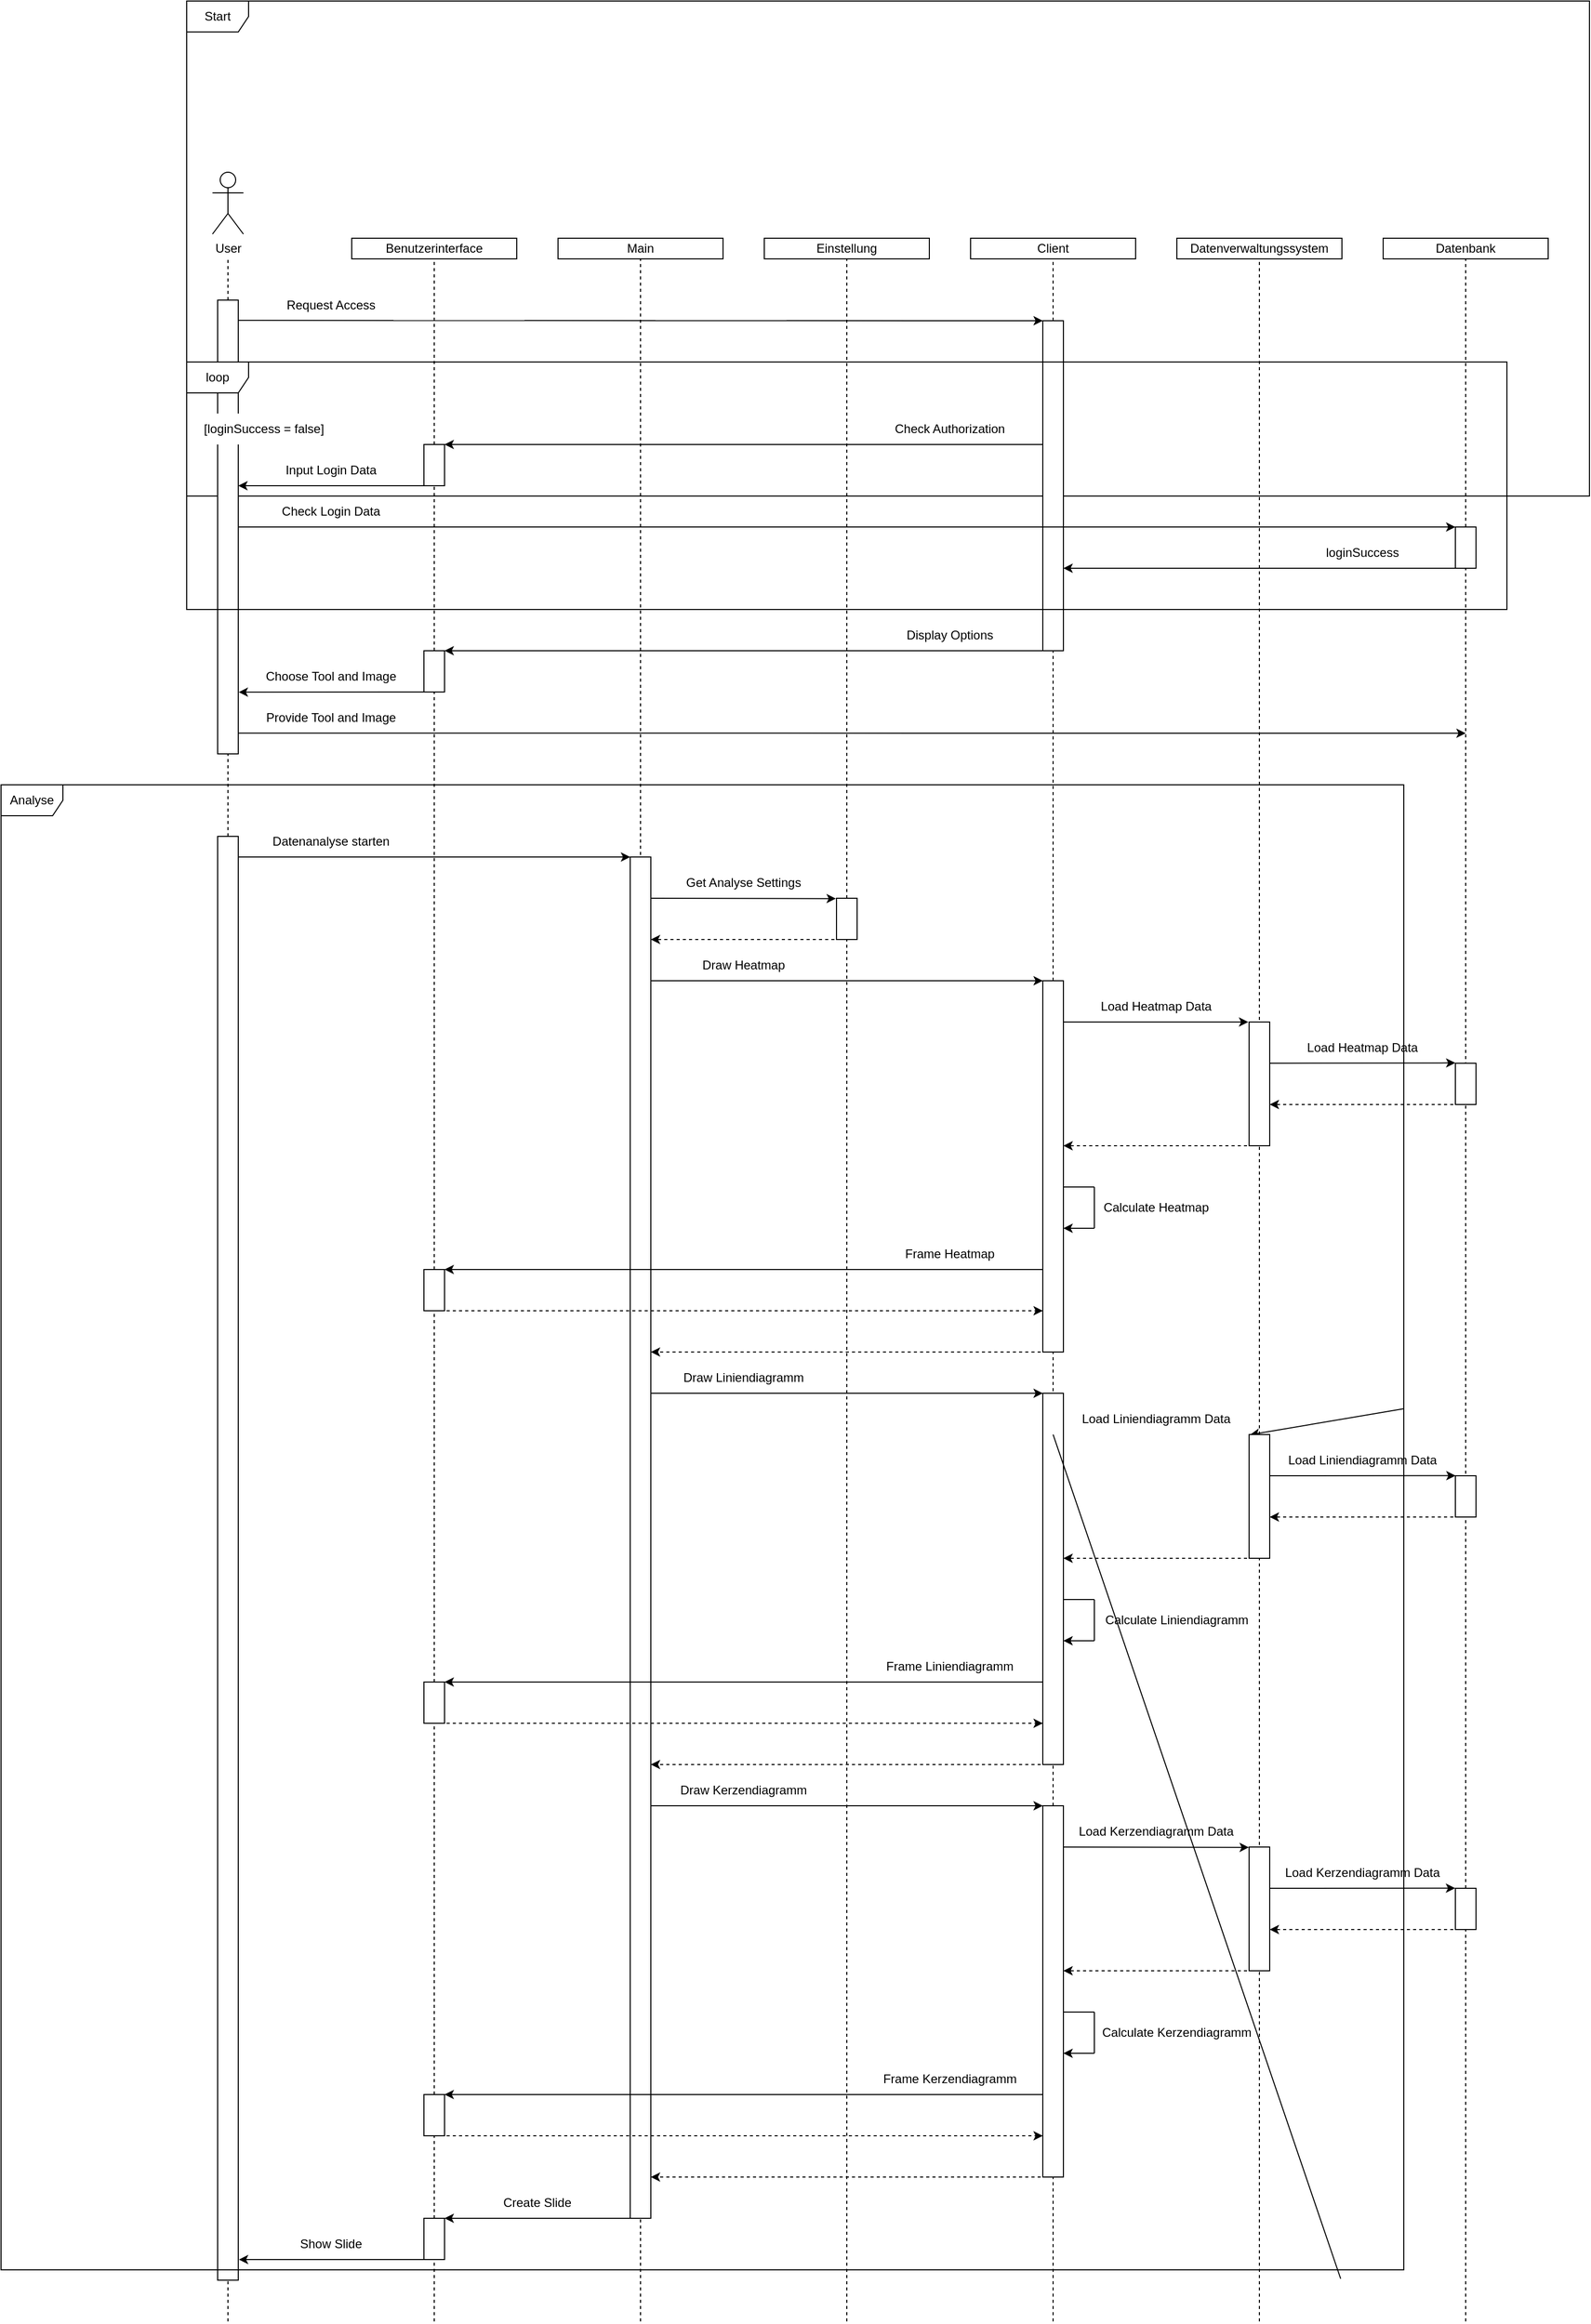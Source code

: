 <mxfile version="15.8.2" type="onedrive"><diagram id="AQcm1d4BGalUIsg-ri4z" name="Page-1"><mxGraphModel dx="2470" dy="4015" grid="1" gridSize="10" guides="1" tooltips="1" connect="1" arrows="1" fold="1" page="1" pageScale="1" pageWidth="750" pageHeight="710" math="0" shadow="0"><root><mxCell id="0"/><mxCell id="1" parent="0"/><mxCell id="iY0JNNB9DRHIKxbLUI5J-1" value="Main" style="rounded=0;whiteSpace=wrap;html=1;" parent="1" vertex="1"><mxGeometry x="440" y="80" width="160" height="20" as="geometry"/></mxCell><mxCell id="iY0JNNB9DRHIKxbLUI5J-9" value="" style="endArrow=none;dashed=1;html=1;rounded=0;entryX=0.5;entryY=1;entryDx=0;entryDy=0;" parent="1" target="iY0JNNB9DRHIKxbLUI5J-1" edge="1"><mxGeometry width="50" height="50" relative="1" as="geometry"><mxPoint x="520" y="2100" as="sourcePoint"/><mxPoint x="790" y="370" as="targetPoint"/></mxGeometry></mxCell><mxCell id="iY0JNNB9DRHIKxbLUI5J-13" value="User" style="shape=umlActor;verticalLabelPosition=bottom;verticalAlign=top;html=1;outlineConnect=0;" parent="1" vertex="1"><mxGeometry x="105" y="16" width="30" height="60" as="geometry"/></mxCell><mxCell id="iY0JNNB9DRHIKxbLUI5J-14" value="" style="endArrow=none;dashed=1;html=1;rounded=0;entryX=0.5;entryY=1;entryDx=0;entryDy=0;startArrow=none;" parent="1" source="Gk0QE2CjzZnU0YRzmmaM-35" edge="1"><mxGeometry width="50" height="50" relative="1" as="geometry"><mxPoint x="120" y="2640" as="sourcePoint"/><mxPoint x="120" y="100" as="targetPoint"/></mxGeometry></mxCell><mxCell id="iY0JNNB9DRHIKxbLUI5J-31" value="" style="endArrow=classic;html=1;rounded=0;exitX=0.049;exitY=0.996;exitDx=0;exitDy=0;exitPerimeter=0;" parent="1" source="iY0JNNB9DRHIKxbLUI5J-44" edge="1"><mxGeometry width="50" height="50" relative="1" as="geometry"><mxPoint x="120" y="560" as="sourcePoint"/><mxPoint x="1320" y="560" as="targetPoint"/></mxGeometry></mxCell><mxCell id="iY0JNNB9DRHIKxbLUI5J-44" value="Provide Tool and Image" style="text;html=1;strokeColor=none;fillColor=none;align=center;verticalAlign=middle;whiteSpace=wrap;rounded=0;" parent="1" vertex="1"><mxGeometry x="120" y="530" width="200" height="30" as="geometry"/></mxCell><mxCell id="AXkulFcFJtv-sQseGzzc-9" value="" style="endArrow=classic;html=1;rounded=0;startArrow=none;" parent="1" edge="1"><mxGeometry width="50" height="50" relative="1" as="geometry"><mxPoint x="750" y="830" as="sourcePoint"/><mxPoint x="750" y="830" as="targetPoint"/></mxGeometry></mxCell><mxCell id="AXkulFcFJtv-sQseGzzc-13" value="Display Options" style="text;html=1;strokeColor=none;fillColor=none;align=center;verticalAlign=middle;whiteSpace=wrap;rounded=0;" parent="1" vertex="1"><mxGeometry x="720" y="450" width="200" height="30" as="geometry"/></mxCell><mxCell id="AXkulFcFJtv-sQseGzzc-14" value="" style="endArrow=classic;html=1;rounded=0;exitX=1;exitY=1;exitDx=0;exitDy=0;entryX=1;entryY=0;entryDx=0;entryDy=0;" parent="1" source="AXkulFcFJtv-sQseGzzc-13" target="Gk0QE2CjzZnU0YRzmmaM-47" edge="1"><mxGeometry width="50" height="50" relative="1" as="geometry"><mxPoint x="900" y="510" as="sourcePoint"/><mxPoint x="320" y="480" as="targetPoint"/></mxGeometry></mxCell><mxCell id="AXkulFcFJtv-sQseGzzc-15" value="Einstellung" style="rounded=0;whiteSpace=wrap;html=1;" parent="1" vertex="1"><mxGeometry x="640" y="80" width="160" height="20" as="geometry"/></mxCell><mxCell id="AXkulFcFJtv-sQseGzzc-16" value="" style="endArrow=none;dashed=1;html=1;rounded=0;entryX=0.5;entryY=1;entryDx=0;entryDy=0;" parent="1" target="AXkulFcFJtv-sQseGzzc-15" edge="1"><mxGeometry width="50" height="50" relative="1" as="geometry"><mxPoint x="720" y="2100" as="sourcePoint"/><mxPoint x="1000" y="380" as="targetPoint"/></mxGeometry></mxCell><mxCell id="AXkulFcFJtv-sQseGzzc-18" value="" style="endArrow=classic;html=1;rounded=0;" parent="1" edge="1"><mxGeometry width="50" height="50" relative="1" as="geometry"><mxPoint x="520" y="800" as="sourcePoint"/><mxPoint x="910" y="800" as="targetPoint"/></mxGeometry></mxCell><mxCell id="AXkulFcFJtv-sQseGzzc-19" value="Draw Heatmap" style="text;html=1;strokeColor=none;fillColor=none;align=center;verticalAlign=middle;whiteSpace=wrap;rounded=0;" parent="1" vertex="1"><mxGeometry x="520" y="770" width="200" height="30" as="geometry"/></mxCell><mxCell id="AXkulFcFJtv-sQseGzzc-20" value="Client" style="rounded=0;whiteSpace=wrap;html=1;" parent="1" vertex="1"><mxGeometry x="840" y="80" width="160" height="20" as="geometry"/></mxCell><mxCell id="AXkulFcFJtv-sQseGzzc-21" value="" style="endArrow=none;dashed=1;html=1;rounded=0;entryX=0.5;entryY=1;entryDx=0;entryDy=0;startArrow=none;" parent="1" target="AXkulFcFJtv-sQseGzzc-20" edge="1"><mxGeometry width="50" height="50" relative="1" as="geometry"><mxPoint x="920" y="400" as="sourcePoint"/><mxPoint x="990" y="370" as="targetPoint"/></mxGeometry></mxCell><mxCell id="AXkulFcFJtv-sQseGzzc-22" value="Datenverwaltungssystem" style="rounded=0;whiteSpace=wrap;html=1;" parent="1" vertex="1"><mxGeometry x="1040" y="80" width="160" height="20" as="geometry"/></mxCell><mxCell id="AXkulFcFJtv-sQseGzzc-23" value="" style="endArrow=none;dashed=1;html=1;rounded=0;entryX=0.5;entryY=1;entryDx=0;entryDy=0;startArrow=none;" parent="1" source="Gk0QE2CjzZnU0YRzmmaM-65" target="AXkulFcFJtv-sQseGzzc-22" edge="1"><mxGeometry width="50" height="50" relative="1" as="geometry"><mxPoint x="1120" y="2640" as="sourcePoint"/><mxPoint x="1190" y="370" as="targetPoint"/></mxGeometry></mxCell><mxCell id="AXkulFcFJtv-sQseGzzc-24" value="" style="endArrow=classic;html=1;rounded=0;entryX=0.946;entryY=1.001;entryDx=0;entryDy=0;entryPerimeter=0;" parent="1" target="AXkulFcFJtv-sQseGzzc-25" edge="1"><mxGeometry width="50" height="50" relative="1" as="geometry"><mxPoint x="920" y="840" as="sourcePoint"/><mxPoint x="1120" y="840" as="targetPoint"/></mxGeometry></mxCell><mxCell id="AXkulFcFJtv-sQseGzzc-25" value="Load Heatmap Data" style="text;html=1;strokeColor=none;fillColor=none;align=center;verticalAlign=middle;whiteSpace=wrap;rounded=0;" parent="1" vertex="1"><mxGeometry x="920" y="810" width="200" height="30" as="geometry"/></mxCell><mxCell id="AXkulFcFJtv-sQseGzzc-26" value="" style="endArrow=none;html=1;rounded=0;" parent="1" edge="1"><mxGeometry width="50" height="50" relative="1" as="geometry"><mxPoint x="950" y="830" as="sourcePoint"/><mxPoint x="950" y="830" as="targetPoint"/></mxGeometry></mxCell><mxCell id="AXkulFcFJtv-sQseGzzc-27" value="Datenbank" style="rounded=0;whiteSpace=wrap;html=1;" parent="1" vertex="1"><mxGeometry x="1240" y="80" width="160" height="20" as="geometry"/></mxCell><mxCell id="AXkulFcFJtv-sQseGzzc-28" value="" style="endArrow=none;dashed=1;html=1;rounded=0;entryX=0.5;entryY=1;entryDx=0;entryDy=0;" parent="1" target="AXkulFcFJtv-sQseGzzc-27" edge="1"><mxGeometry width="50" height="50" relative="1" as="geometry"><mxPoint x="1320" y="2100" as="sourcePoint"/><mxPoint x="1390" y="370" as="targetPoint"/></mxGeometry></mxCell><mxCell id="AXkulFcFJtv-sQseGzzc-29" value="" style="endArrow=classic;html=1;rounded=0;entryX=0.95;entryY=0.989;entryDx=0;entryDy=0;entryPerimeter=0;" parent="1" target="AXkulFcFJtv-sQseGzzc-30" edge="1"><mxGeometry width="50" height="50" relative="1" as="geometry"><mxPoint x="1120" y="880" as="sourcePoint"/><mxPoint x="1320" y="880" as="targetPoint"/></mxGeometry></mxCell><mxCell id="AXkulFcFJtv-sQseGzzc-30" value="Load Heatmap Data" style="text;html=1;strokeColor=none;fillColor=none;align=center;verticalAlign=middle;whiteSpace=wrap;rounded=0;" parent="1" vertex="1"><mxGeometry x="1120" y="850" width="200" height="30" as="geometry"/></mxCell><mxCell id="AXkulFcFJtv-sQseGzzc-31" value="" style="endArrow=none;html=1;rounded=0;" parent="1" edge="1"><mxGeometry width="50" height="50" relative="1" as="geometry"><mxPoint x="1150" y="870" as="sourcePoint"/><mxPoint x="1150" y="870" as="targetPoint"/></mxGeometry></mxCell><mxCell id="AXkulFcFJtv-sQseGzzc-33" value="" style="endArrow=classic;html=1;rounded=0;exitX=1;exitY=1;exitDx=0;exitDy=0;dashed=1;" parent="1" edge="1"><mxGeometry width="50" height="50" relative="1" as="geometry"><mxPoint x="1320" y="920" as="sourcePoint"/><mxPoint x="1130" y="920" as="targetPoint"/></mxGeometry></mxCell><mxCell id="AXkulFcFJtv-sQseGzzc-35" value="" style="endArrow=classic;html=1;rounded=0;exitX=1;exitY=1;exitDx=0;exitDy=0;dashed=1;" parent="1" edge="1"><mxGeometry width="50" height="50" relative="1" as="geometry"><mxPoint x="1120" y="960" as="sourcePoint"/><mxPoint x="930" y="960" as="targetPoint"/></mxGeometry></mxCell><mxCell id="AXkulFcFJtv-sQseGzzc-36" value="" style="endArrow=classic;html=1;rounded=0;entryX=0.947;entryY=1.011;entryDx=0;entryDy=0;entryPerimeter=0;" parent="1" target="AXkulFcFJtv-sQseGzzc-37" edge="1"><mxGeometry width="50" height="50" relative="1" as="geometry"><mxPoint x="520" y="720" as="sourcePoint"/><mxPoint x="720" y="720" as="targetPoint"/></mxGeometry></mxCell><mxCell id="AXkulFcFJtv-sQseGzzc-37" value="Get Analyse Settings" style="text;html=1;strokeColor=none;fillColor=none;align=center;verticalAlign=middle;whiteSpace=wrap;rounded=0;" parent="1" vertex="1"><mxGeometry x="520" y="690" width="200" height="30" as="geometry"/></mxCell><mxCell id="AXkulFcFJtv-sQseGzzc-38" value="" style="endArrow=none;html=1;rounded=0;" parent="1" edge="1"><mxGeometry width="50" height="50" relative="1" as="geometry"><mxPoint x="550" y="710" as="sourcePoint"/><mxPoint x="550" y="710" as="targetPoint"/></mxGeometry></mxCell><mxCell id="AXkulFcFJtv-sQseGzzc-41" value="" style="endArrow=none;html=1;rounded=0;" parent="1" edge="1"><mxGeometry width="50" height="50" relative="1" as="geometry"><mxPoint x="930" y="1000" as="sourcePoint"/><mxPoint x="960" y="1000" as="targetPoint"/></mxGeometry></mxCell><mxCell id="AXkulFcFJtv-sQseGzzc-42" value="" style="endArrow=none;html=1;rounded=0;" parent="1" edge="1"><mxGeometry width="50" height="50" relative="1" as="geometry"><mxPoint x="960" y="1040" as="sourcePoint"/><mxPoint x="960" y="1000" as="targetPoint"/></mxGeometry></mxCell><mxCell id="AXkulFcFJtv-sQseGzzc-43" value="" style="endArrow=classic;html=1;rounded=0;" parent="1" edge="1"><mxGeometry width="50" height="50" relative="1" as="geometry"><mxPoint x="960" y="1040" as="sourcePoint"/><mxPoint x="930" y="1040" as="targetPoint"/></mxGeometry></mxCell><mxCell id="AXkulFcFJtv-sQseGzzc-44" value="Calculate Heatmap" style="text;html=1;strokeColor=none;fillColor=none;align=center;verticalAlign=middle;whiteSpace=wrap;rounded=0;" parent="1" vertex="1"><mxGeometry x="960" y="1005" width="120" height="30" as="geometry"/></mxCell><mxCell id="AXkulFcFJtv-sQseGzzc-45" value="Frame Heatmap" style="text;html=1;strokeColor=none;fillColor=none;align=center;verticalAlign=middle;whiteSpace=wrap;rounded=0;" parent="1" vertex="1"><mxGeometry x="720" y="1050" width="200" height="30" as="geometry"/></mxCell><mxCell id="AXkulFcFJtv-sQseGzzc-49" value="" style="endArrow=classic;html=1;rounded=0;startArrow=none;" parent="1" edge="1"><mxGeometry width="50" height="50" relative="1" as="geometry"><mxPoint x="750" y="1230" as="sourcePoint"/><mxPoint x="750" y="1230" as="targetPoint"/></mxGeometry></mxCell><mxCell id="AXkulFcFJtv-sQseGzzc-50" value="" style="endArrow=none;html=1;rounded=0;" parent="1" edge="1"><mxGeometry width="50" height="50" relative="1" as="geometry"><mxPoint x="950" y="1190" as="sourcePoint"/><mxPoint x="950" y="1190" as="targetPoint"/></mxGeometry></mxCell><mxCell id="AXkulFcFJtv-sQseGzzc-51" value="" style="endArrow=classic;html=1;rounded=0;" parent="1" edge="1"><mxGeometry width="50" height="50" relative="1" as="geometry"><mxPoint x="520" y="1200" as="sourcePoint"/><mxPoint x="910" y="1200" as="targetPoint"/></mxGeometry></mxCell><mxCell id="AXkulFcFJtv-sQseGzzc-52" value="Draw Liniendiagramm" style="text;html=1;strokeColor=none;fillColor=none;align=center;verticalAlign=middle;whiteSpace=wrap;rounded=0;" parent="1" vertex="1"><mxGeometry x="520" y="1170" width="200" height="30" as="geometry"/></mxCell><mxCell id="AXkulFcFJtv-sQseGzzc-53" value="" style="endArrow=classic;html=1;rounded=0;entryX=0.955;entryY=1.006;entryDx=0;entryDy=0;entryPerimeter=0;startArrow=none;" parent="1" target="AXkulFcFJtv-sQseGzzc-54" edge="1" source="Gk0QE2CjzZnU0YRzmmaM-77"><mxGeometry width="50" height="50" relative="1" as="geometry"><mxPoint x="920" y="1240" as="sourcePoint"/><mxPoint x="1120" y="1240" as="targetPoint"/></mxGeometry></mxCell><mxCell id="AXkulFcFJtv-sQseGzzc-54" value="Load Liniendiagramm Data" style="text;html=1;strokeColor=none;fillColor=none;align=center;verticalAlign=middle;whiteSpace=wrap;rounded=0;" parent="1" vertex="1"><mxGeometry x="920" y="1210" width="200" height="30" as="geometry"/></mxCell><mxCell id="AXkulFcFJtv-sQseGzzc-55" value="" style="endArrow=none;html=1;rounded=0;" parent="1" edge="1"><mxGeometry width="50" height="50" relative="1" as="geometry"><mxPoint x="950" y="1230" as="sourcePoint"/><mxPoint x="950" y="1230" as="targetPoint"/></mxGeometry></mxCell><mxCell id="AXkulFcFJtv-sQseGzzc-56" value="" style="endArrow=classic;html=1;rounded=0;entryX=0.951;entryY=0.996;entryDx=0;entryDy=0;entryPerimeter=0;" parent="1" target="AXkulFcFJtv-sQseGzzc-57" edge="1"><mxGeometry width="50" height="50" relative="1" as="geometry"><mxPoint x="1120" y="1280" as="sourcePoint"/><mxPoint x="1320" y="1280" as="targetPoint"/></mxGeometry></mxCell><mxCell id="AXkulFcFJtv-sQseGzzc-57" value="Load Liniendiagramm Data" style="text;html=1;strokeColor=none;fillColor=none;align=center;verticalAlign=middle;whiteSpace=wrap;rounded=0;" parent="1" vertex="1"><mxGeometry x="1120" y="1250" width="200" height="30" as="geometry"/></mxCell><mxCell id="AXkulFcFJtv-sQseGzzc-58" value="" style="endArrow=none;html=1;rounded=0;" parent="1" edge="1"><mxGeometry width="50" height="50" relative="1" as="geometry"><mxPoint x="1150" y="1270" as="sourcePoint"/><mxPoint x="1150" y="1270" as="targetPoint"/></mxGeometry></mxCell><mxCell id="AXkulFcFJtv-sQseGzzc-60" value="" style="endArrow=classic;html=1;rounded=0;exitX=1;exitY=1;exitDx=0;exitDy=0;dashed=1;" parent="1" edge="1"><mxGeometry width="50" height="50" relative="1" as="geometry"><mxPoint x="1320" y="1320" as="sourcePoint"/><mxPoint x="1130" y="1320" as="targetPoint"/></mxGeometry></mxCell><mxCell id="AXkulFcFJtv-sQseGzzc-62" value="" style="endArrow=classic;html=1;rounded=0;exitX=1;exitY=1;exitDx=0;exitDy=0;dashed=1;" parent="1" edge="1"><mxGeometry width="50" height="50" relative="1" as="geometry"><mxPoint x="1120" y="1360" as="sourcePoint"/><mxPoint x="930" y="1360" as="targetPoint"/></mxGeometry></mxCell><mxCell id="AXkulFcFJtv-sQseGzzc-65" value="" style="endArrow=none;html=1;rounded=0;" parent="1" edge="1"><mxGeometry width="50" height="50" relative="1" as="geometry"><mxPoint x="920" y="1400" as="sourcePoint"/><mxPoint x="960" y="1400" as="targetPoint"/></mxGeometry></mxCell><mxCell id="AXkulFcFJtv-sQseGzzc-66" value="" style="endArrow=none;html=1;rounded=0;" parent="1" edge="1"><mxGeometry width="50" height="50" relative="1" as="geometry"><mxPoint x="960" y="1440" as="sourcePoint"/><mxPoint x="960" y="1400" as="targetPoint"/></mxGeometry></mxCell><mxCell id="AXkulFcFJtv-sQseGzzc-67" value="" style="endArrow=classic;html=1;rounded=0;" parent="1" edge="1"><mxGeometry width="50" height="50" relative="1" as="geometry"><mxPoint x="960" y="1440" as="sourcePoint"/><mxPoint x="930" y="1440" as="targetPoint"/></mxGeometry></mxCell><mxCell id="AXkulFcFJtv-sQseGzzc-68" value="Calculate Liniendiagramm" style="text;html=1;strokeColor=none;fillColor=none;align=center;verticalAlign=middle;whiteSpace=wrap;rounded=0;" parent="1" vertex="1"><mxGeometry x="960" y="1405" width="160" height="30" as="geometry"/></mxCell><mxCell id="AXkulFcFJtv-sQseGzzc-69" value="Frame Liniendiagramm" style="text;html=1;strokeColor=none;fillColor=none;align=center;verticalAlign=middle;whiteSpace=wrap;rounded=0;" parent="1" vertex="1"><mxGeometry x="720" y="1450" width="200" height="30" as="geometry"/></mxCell><mxCell id="AXkulFcFJtv-sQseGzzc-73" value="" style="endArrow=classic;html=1;rounded=0;startArrow=none;" parent="1" edge="1"><mxGeometry width="50" height="50" relative="1" as="geometry"><mxPoint x="750" y="1630" as="sourcePoint"/><mxPoint x="750" y="1630" as="targetPoint"/></mxGeometry></mxCell><mxCell id="AXkulFcFJtv-sQseGzzc-74" value="" style="endArrow=none;html=1;rounded=0;" parent="1" edge="1"><mxGeometry width="50" height="50" relative="1" as="geometry"><mxPoint x="950" y="1590" as="sourcePoint"/><mxPoint x="950" y="1590" as="targetPoint"/></mxGeometry></mxCell><mxCell id="AXkulFcFJtv-sQseGzzc-75" value="" style="endArrow=classic;html=1;rounded=0;" parent="1" edge="1"><mxGeometry width="50" height="50" relative="1" as="geometry"><mxPoint x="520" y="1600" as="sourcePoint"/><mxPoint x="910" y="1600" as="targetPoint"/></mxGeometry></mxCell><mxCell id="AXkulFcFJtv-sQseGzzc-76" value="Draw Kerzendiagramm" style="text;html=1;strokeColor=none;fillColor=none;align=center;verticalAlign=middle;whiteSpace=wrap;rounded=0;" parent="1" vertex="1"><mxGeometry x="520" y="1570" width="200" height="30" as="geometry"/></mxCell><mxCell id="AXkulFcFJtv-sQseGzzc-77" value="" style="endArrow=classic;html=1;rounded=0;entryX=0.949;entryY=1.012;entryDx=0;entryDy=0;entryPerimeter=0;" parent="1" target="AXkulFcFJtv-sQseGzzc-78" edge="1"><mxGeometry width="50" height="50" relative="1" as="geometry"><mxPoint x="920" y="1640" as="sourcePoint"/><mxPoint x="1120" y="1640" as="targetPoint"/></mxGeometry></mxCell><mxCell id="AXkulFcFJtv-sQseGzzc-78" value="Load Kerzendiagramm Data" style="text;html=1;strokeColor=none;fillColor=none;align=center;verticalAlign=middle;whiteSpace=wrap;rounded=0;" parent="1" vertex="1"><mxGeometry x="920" y="1610" width="200" height="30" as="geometry"/></mxCell><mxCell id="AXkulFcFJtv-sQseGzzc-79" value="" style="endArrow=none;html=1;rounded=0;" parent="1" edge="1"><mxGeometry width="50" height="50" relative="1" as="geometry"><mxPoint x="950" y="1630" as="sourcePoint"/><mxPoint x="950" y="1630" as="targetPoint"/></mxGeometry></mxCell><mxCell id="AXkulFcFJtv-sQseGzzc-80" value="" style="endArrow=classic;html=1;rounded=0;entryX=0.949;entryY=0.997;entryDx=0;entryDy=0;entryPerimeter=0;" parent="1" target="AXkulFcFJtv-sQseGzzc-81" edge="1"><mxGeometry width="50" height="50" relative="1" as="geometry"><mxPoint x="1120" y="1680" as="sourcePoint"/><mxPoint x="1320" y="1680" as="targetPoint"/></mxGeometry></mxCell><mxCell id="AXkulFcFJtv-sQseGzzc-81" value="Load Kerzendiagramm Data" style="text;html=1;strokeColor=none;fillColor=none;align=center;verticalAlign=middle;whiteSpace=wrap;rounded=0;" parent="1" vertex="1"><mxGeometry x="1120" y="1650" width="200" height="30" as="geometry"/></mxCell><mxCell id="AXkulFcFJtv-sQseGzzc-82" value="" style="endArrow=none;html=1;rounded=0;" parent="1" edge="1"><mxGeometry width="50" height="50" relative="1" as="geometry"><mxPoint x="1150" y="1670" as="sourcePoint"/><mxPoint x="1150" y="1670" as="targetPoint"/></mxGeometry></mxCell><mxCell id="AXkulFcFJtv-sQseGzzc-84" value="" style="endArrow=classic;html=1;rounded=0;exitX=1;exitY=1;exitDx=0;exitDy=0;dashed=1;" parent="1" edge="1"><mxGeometry width="50" height="50" relative="1" as="geometry"><mxPoint x="1320" y="1720" as="sourcePoint"/><mxPoint x="1130" y="1720" as="targetPoint"/></mxGeometry></mxCell><mxCell id="AXkulFcFJtv-sQseGzzc-86" value="" style="endArrow=classic;html=1;rounded=0;exitX=1;exitY=1;exitDx=0;exitDy=0;dashed=1;" parent="1" edge="1"><mxGeometry width="50" height="50" relative="1" as="geometry"><mxPoint x="1120" y="1760" as="sourcePoint"/><mxPoint x="930" y="1760" as="targetPoint"/></mxGeometry></mxCell><mxCell id="AXkulFcFJtv-sQseGzzc-89" value="" style="endArrow=none;html=1;rounded=0;" parent="1" edge="1"><mxGeometry width="50" height="50" relative="1" as="geometry"><mxPoint x="920" y="1800" as="sourcePoint"/><mxPoint x="960" y="1800" as="targetPoint"/></mxGeometry></mxCell><mxCell id="AXkulFcFJtv-sQseGzzc-90" value="" style="endArrow=none;html=1;rounded=0;" parent="1" edge="1"><mxGeometry width="50" height="50" relative="1" as="geometry"><mxPoint x="960" y="1840" as="sourcePoint"/><mxPoint x="960" y="1800" as="targetPoint"/></mxGeometry></mxCell><mxCell id="AXkulFcFJtv-sQseGzzc-91" value="" style="endArrow=classic;html=1;rounded=0;" parent="1" edge="1"><mxGeometry width="50" height="50" relative="1" as="geometry"><mxPoint x="960" y="1840" as="sourcePoint"/><mxPoint x="930" y="1840" as="targetPoint"/></mxGeometry></mxCell><mxCell id="AXkulFcFJtv-sQseGzzc-92" value="Calculate Kerzendiagramm" style="text;html=1;strokeColor=none;fillColor=none;align=center;verticalAlign=middle;whiteSpace=wrap;rounded=0;" parent="1" vertex="1"><mxGeometry x="960" y="1805" width="160" height="30" as="geometry"/></mxCell><mxCell id="AXkulFcFJtv-sQseGzzc-93" value="Frame Kerzendiagramm" style="text;html=1;strokeColor=none;fillColor=none;align=center;verticalAlign=middle;whiteSpace=wrap;rounded=0;" parent="1" vertex="1"><mxGeometry x="720" y="1850" width="200" height="30" as="geometry"/></mxCell><mxCell id="XfEwYipolPHULHQIYL9C-1" value="Benutzerinterface" style="rounded=0;whiteSpace=wrap;html=1;" parent="1" vertex="1"><mxGeometry x="240" y="80" width="160" height="20" as="geometry"/></mxCell><mxCell id="XfEwYipolPHULHQIYL9C-2" value="" style="endArrow=none;dashed=1;html=1;rounded=0;entryX=0.5;entryY=1;entryDx=0;entryDy=0;startArrow=none;" parent="1" source="Gk0QE2CjzZnU0YRzmmaM-40" target="XfEwYipolPHULHQIYL9C-1" edge="1"><mxGeometry width="50" height="50" relative="1" as="geometry"><mxPoint x="320" y="2640" as="sourcePoint"/><mxPoint x="590" y="370" as="targetPoint"/></mxGeometry></mxCell><mxCell id="XfEwYipolPHULHQIYL9C-5" value="" style="endArrow=none;html=1;rounded=0;" parent="1" edge="1"><mxGeometry width="50" height="50" relative="1" as="geometry"><mxPoint x="350" y="1110" as="sourcePoint"/><mxPoint x="350" y="1110" as="targetPoint"/></mxGeometry></mxCell><mxCell id="XfEwYipolPHULHQIYL9C-8" value="" style="endArrow=none;html=1;rounded=0;" parent="1" edge="1"><mxGeometry width="50" height="50" relative="1" as="geometry"><mxPoint x="350" y="1510" as="sourcePoint"/><mxPoint x="350" y="1510" as="targetPoint"/></mxGeometry></mxCell><mxCell id="XfEwYipolPHULHQIYL9C-11" value="" style="endArrow=none;html=1;rounded=0;" parent="1" edge="1"><mxGeometry width="50" height="50" relative="1" as="geometry"><mxPoint x="350" y="1910" as="sourcePoint"/><mxPoint x="350" y="1910" as="targetPoint"/></mxGeometry></mxCell><mxCell id="XfEwYipolPHULHQIYL9C-15" value="Create Slide" style="text;html=1;strokeColor=none;fillColor=none;align=center;verticalAlign=middle;whiteSpace=wrap;rounded=0;" parent="1" vertex="1"><mxGeometry x="320" y="1970" width="200" height="30" as="geometry"/></mxCell><mxCell id="XfEwYipolPHULHQIYL9C-16" value="" style="endArrow=classic;html=1;rounded=0;exitX=1;exitY=1;exitDx=0;exitDy=0;" parent="1" source="XfEwYipolPHULHQIYL9C-15" edge="1"><mxGeometry width="50" height="50" relative="1" as="geometry"><mxPoint x="500" y="2030" as="sourcePoint"/><mxPoint x="330" y="2000" as="targetPoint"/></mxGeometry></mxCell><mxCell id="XfEwYipolPHULHQIYL9C-17" value="Show Slide" style="text;html=1;strokeColor=none;fillColor=none;align=center;verticalAlign=middle;whiteSpace=wrap;rounded=0;" parent="1" vertex="1"><mxGeometry x="120" y="2010" width="200" height="30" as="geometry"/></mxCell><mxCell id="XfEwYipolPHULHQIYL9C-18" value="" style="endArrow=classic;html=1;rounded=0;exitX=1;exitY=1;exitDx=0;exitDy=0;entryX=0.053;entryY=1.002;entryDx=0;entryDy=0;entryPerimeter=0;" parent="1" source="XfEwYipolPHULHQIYL9C-17" target="XfEwYipolPHULHQIYL9C-17" edge="1"><mxGeometry width="50" height="50" relative="1" as="geometry"><mxPoint x="300" y="2070" as="sourcePoint"/><mxPoint x="150" y="2050" as="targetPoint"/></mxGeometry></mxCell><mxCell id="Gk0QE2CjzZnU0YRzmmaM-1" value="" style="endArrow=classic;html=1;rounded=0;exitX=0.048;exitY=0.989;exitDx=0;exitDy=0;exitPerimeter=0;" parent="1" source="Gk0QE2CjzZnU0YRzmmaM-2" edge="1"><mxGeometry width="50" height="50" relative="1" as="geometry"><mxPoint x="140" y="180" as="sourcePoint"/><mxPoint x="910" y="160" as="targetPoint"/></mxGeometry></mxCell><mxCell id="Gk0QE2CjzZnU0YRzmmaM-2" value="Request Access" style="text;html=1;strokeColor=none;fillColor=none;align=center;verticalAlign=middle;whiteSpace=wrap;rounded=0;" parent="1" vertex="1"><mxGeometry x="120" y="130" width="200" height="30" as="geometry"/></mxCell><mxCell id="Gk0QE2CjzZnU0YRzmmaM-3" value="" style="endArrow=none;html=1;rounded=0;" parent="1" edge="1"><mxGeometry width="50" height="50" relative="1" as="geometry"><mxPoint x="150" y="150" as="sourcePoint"/><mxPoint x="150" y="150" as="targetPoint"/></mxGeometry></mxCell><mxCell id="Gk0QE2CjzZnU0YRzmmaM-4" value="Check Authorization" style="text;html=1;strokeColor=none;fillColor=none;align=center;verticalAlign=middle;whiteSpace=wrap;rounded=0;" parent="1" vertex="1"><mxGeometry x="720" y="250" width="200" height="30" as="geometry"/></mxCell><mxCell id="Gk0QE2CjzZnU0YRzmmaM-5" value="" style="endArrow=classic;html=1;rounded=0;" parent="1" edge="1"><mxGeometry width="50" height="50" relative="1" as="geometry"><mxPoint x="910" y="280" as="sourcePoint"/><mxPoint x="330" y="280" as="targetPoint"/></mxGeometry></mxCell><mxCell id="Gk0QE2CjzZnU0YRzmmaM-6" value="Input Login Data" style="text;html=1;strokeColor=none;fillColor=none;align=center;verticalAlign=middle;whiteSpace=wrap;rounded=0;" parent="1" vertex="1"><mxGeometry x="120" y="290" width="200" height="30" as="geometry"/></mxCell><mxCell id="Gk0QE2CjzZnU0YRzmmaM-7" value="" style="endArrow=classic;html=1;rounded=0;" parent="1" edge="1"><mxGeometry width="50" height="50" relative="1" as="geometry"><mxPoint x="310" y="320" as="sourcePoint"/><mxPoint x="130" y="320" as="targetPoint"/></mxGeometry></mxCell><mxCell id="Gk0QE2CjzZnU0YRzmmaM-10" value="" style="endArrow=none;html=1;rounded=0;" parent="1" edge="1"><mxGeometry width="50" height="50" relative="1" as="geometry"><mxPoint x="150" y="350" as="sourcePoint"/><mxPoint x="150" y="350" as="targetPoint"/></mxGeometry></mxCell><mxCell id="Gk0QE2CjzZnU0YRzmmaM-11" value="Check Login Data" style="text;html=1;strokeColor=none;fillColor=none;align=center;verticalAlign=middle;whiteSpace=wrap;rounded=0;" parent="1" vertex="1"><mxGeometry x="120" y="330" width="200" height="30" as="geometry"/></mxCell><mxCell id="Gk0QE2CjzZnU0YRzmmaM-16" value="" style="endArrow=classic;html=1;rounded=0;" parent="1" edge="1"><mxGeometry width="50" height="50" relative="1" as="geometry"><mxPoint x="1320" y="400" as="sourcePoint"/><mxPoint x="930" y="400" as="targetPoint"/></mxGeometry></mxCell><mxCell id="Gk0QE2CjzZnU0YRzmmaM-17" value="loginSuccess" style="text;html=1;strokeColor=none;fillColor=none;align=center;verticalAlign=middle;whiteSpace=wrap;rounded=0;" parent="1" vertex="1"><mxGeometry x="1120" y="370" width="200" height="30" as="geometry"/></mxCell><mxCell id="Gk0QE2CjzZnU0YRzmmaM-21" value="Choose Tool and Image" style="text;html=1;strokeColor=none;fillColor=none;align=center;verticalAlign=middle;whiteSpace=wrap;rounded=0;" parent="1" vertex="1"><mxGeometry x="120" y="490" width="200" height="30" as="geometry"/></mxCell><mxCell id="Gk0QE2CjzZnU0YRzmmaM-22" value="" style="endArrow=classic;html=1;rounded=0;exitX=1;exitY=1;exitDx=0;exitDy=0;entryX=0.052;entryY=1.005;entryDx=0;entryDy=0;entryPerimeter=0;" parent="1" source="Gk0QE2CjzZnU0YRzmmaM-21" target="Gk0QE2CjzZnU0YRzmmaM-21" edge="1"><mxGeometry width="50" height="50" relative="1" as="geometry"><mxPoint x="500" y="550" as="sourcePoint"/><mxPoint x="120" y="520" as="targetPoint"/></mxGeometry></mxCell><mxCell id="Gk0QE2CjzZnU0YRzmmaM-23" value="Start" style="shape=umlFrame;whiteSpace=wrap;html=1;fillColor=#FFFFFF;" parent="1" vertex="1"><mxGeometry x="80" y="-150" width="1360" height="480" as="geometry"/></mxCell><mxCell id="Gk0QE2CjzZnU0YRzmmaM-24" value="" style="endArrow=classic;html=1;rounded=0;" parent="1" edge="1"><mxGeometry width="50" height="50" relative="1" as="geometry"><mxPoint x="120" y="680" as="sourcePoint"/><mxPoint x="510" y="680" as="targetPoint"/></mxGeometry></mxCell><mxCell id="Gk0QE2CjzZnU0YRzmmaM-25" value="Datenanalyse starten" style="text;html=1;strokeColor=none;fillColor=none;align=center;verticalAlign=middle;whiteSpace=wrap;rounded=0;" parent="1" vertex="1"><mxGeometry x="120" y="650" width="200" height="30" as="geometry"/></mxCell><mxCell id="Gk0QE2CjzZnU0YRzmmaM-26" value="" style="endArrow=none;html=1;rounded=0;" parent="1" edge="1"><mxGeometry width="50" height="50" relative="1" as="geometry"><mxPoint x="150" y="670" as="sourcePoint"/><mxPoint x="150" y="670" as="targetPoint"/></mxGeometry></mxCell><mxCell id="Gk0QE2CjzZnU0YRzmmaM-28" value="" style="endArrow=classic;html=1;rounded=0;exitX=1;exitY=1;exitDx=0;exitDy=0;dashed=1;" parent="1" edge="1"><mxGeometry width="50" height="50" relative="1" as="geometry"><mxPoint x="720" y="760" as="sourcePoint"/><mxPoint x="530" y="760" as="targetPoint"/></mxGeometry></mxCell><mxCell id="Gk0QE2CjzZnU0YRzmmaM-30" value="" style="endArrow=classic;html=1;rounded=0;exitX=1;exitY=1;exitDx=0;exitDy=0;dashed=1;" parent="1" edge="1"><mxGeometry width="50" height="50" relative="1" as="geometry"><mxPoint x="920" y="1160" as="sourcePoint"/><mxPoint x="530" y="1160" as="targetPoint"/></mxGeometry></mxCell><mxCell id="Gk0QE2CjzZnU0YRzmmaM-32" value="" style="endArrow=classic;html=1;rounded=0;exitX=1;exitY=1;exitDx=0;exitDy=0;dashed=1;" parent="1" edge="1"><mxGeometry width="50" height="50" relative="1" as="geometry"><mxPoint x="920" y="1560" as="sourcePoint"/><mxPoint x="530" y="1560" as="targetPoint"/></mxGeometry></mxCell><mxCell id="Gk0QE2CjzZnU0YRzmmaM-34" value="" style="endArrow=classic;html=1;rounded=0;exitX=1;exitY=1;exitDx=0;exitDy=0;dashed=1;" parent="1" edge="1"><mxGeometry width="50" height="50" relative="1" as="geometry"><mxPoint x="920" y="1960" as="sourcePoint"/><mxPoint x="530" y="1960" as="targetPoint"/></mxGeometry></mxCell><mxCell id="Gk0QE2CjzZnU0YRzmmaM-35" value="" style="rounded=0;whiteSpace=wrap;html=1;fillColor=#FFFFFF;" parent="1" vertex="1"><mxGeometry x="110" y="140" width="20" height="440" as="geometry"/></mxCell><mxCell id="Gk0QE2CjzZnU0YRzmmaM-37" value="" style="endArrow=none;dashed=1;html=1;rounded=0;entryX=0.5;entryY=1;entryDx=0;entryDy=0;startArrow=none;" parent="1" source="Gk0QE2CjzZnU0YRzmmaM-48" target="Gk0QE2CjzZnU0YRzmmaM-35" edge="1"><mxGeometry width="50" height="50" relative="1" as="geometry"><mxPoint x="120" y="2640" as="sourcePoint"/><mxPoint x="120" y="100.0" as="targetPoint"/></mxGeometry></mxCell><mxCell id="Gk0QE2CjzZnU0YRzmmaM-14" value="[loginSuccess = false]" style="text;html=1;align=center;verticalAlign=middle;whiteSpace=wrap;rounded=0;fillColor=#FFFFFF;" parent="1" vertex="1"><mxGeometry x="80" y="250" width="150" height="30" as="geometry"/></mxCell><mxCell id="Gk0QE2CjzZnU0YRzmmaM-39" value="" style="rounded=0;whiteSpace=wrap;html=1;fillColor=#FFFFFF;" parent="1" vertex="1"><mxGeometry x="910" y="160" width="20" height="320" as="geometry"/></mxCell><mxCell id="Gk0QE2CjzZnU0YRzmmaM-40" value="" style="rounded=0;whiteSpace=wrap;html=1;fillColor=#FFFFFF;" parent="1" vertex="1"><mxGeometry x="310" y="280" width="20" height="40" as="geometry"/></mxCell><mxCell id="Gk0QE2CjzZnU0YRzmmaM-41" value="" style="endArrow=none;dashed=1;html=1;rounded=0;entryX=0.5;entryY=1;entryDx=0;entryDy=0;startArrow=none;" parent="1" source="Gk0QE2CjzZnU0YRzmmaM-56" target="Gk0QE2CjzZnU0YRzmmaM-40" edge="1"><mxGeometry width="50" height="50" relative="1" as="geometry"><mxPoint x="320" y="2640" as="sourcePoint"/><mxPoint x="320" y="100" as="targetPoint"/></mxGeometry></mxCell><mxCell id="Gk0QE2CjzZnU0YRzmmaM-42" value="" style="rounded=0;whiteSpace=wrap;html=1;fillColor=#FFFFFF;" parent="1" vertex="1"><mxGeometry x="1310" y="360" width="20" height="40" as="geometry"/></mxCell><mxCell id="Gk0QE2CjzZnU0YRzmmaM-46" value="" style="endArrow=none;dashed=1;html=1;rounded=0;entryX=0.5;entryY=1;entryDx=0;entryDy=0;startArrow=none;" parent="1" source="Gk0QE2CjzZnU0YRzmmaM-52" edge="1"><mxGeometry width="50" height="50" relative="1" as="geometry"><mxPoint x="920" y="2640" as="sourcePoint"/><mxPoint x="920" y="480" as="targetPoint"/></mxGeometry></mxCell><mxCell id="Gk0QE2CjzZnU0YRzmmaM-47" value="" style="rounded=0;whiteSpace=wrap;html=1;fillColor=#FFFFFF;" parent="1" vertex="1"><mxGeometry x="310" y="480" width="20" height="40" as="geometry"/></mxCell><mxCell id="Gk0QE2CjzZnU0YRzmmaM-13" value="loop" style="shape=umlFrame;whiteSpace=wrap;html=1;" parent="1" vertex="1"><mxGeometry x="80" y="200" width="1280" height="240" as="geometry"/></mxCell><mxCell id="Gk0QE2CjzZnU0YRzmmaM-48" value="" style="rounded=0;whiteSpace=wrap;html=1;fillColor=#FFFFFF;" parent="1" vertex="1"><mxGeometry x="110" y="660" width="20" height="1400" as="geometry"/></mxCell><mxCell id="Gk0QE2CjzZnU0YRzmmaM-49" value="" style="endArrow=none;dashed=1;html=1;rounded=0;entryX=0.5;entryY=1;entryDx=0;entryDy=0;" parent="1" target="Gk0QE2CjzZnU0YRzmmaM-48" edge="1"><mxGeometry width="50" height="50" relative="1" as="geometry"><mxPoint x="120" y="2100" as="sourcePoint"/><mxPoint x="120" y="300" as="targetPoint"/></mxGeometry></mxCell><mxCell id="Gk0QE2CjzZnU0YRzmmaM-51" value="" style="rounded=0;whiteSpace=wrap;html=1;fillColor=#FFFFFF;" parent="1" vertex="1"><mxGeometry x="510" y="680" width="20" height="1320" as="geometry"/></mxCell><mxCell id="AXkulFcFJtv-sQseGzzc-46" value="" style="endArrow=classic;html=1;rounded=0;exitX=1;exitY=1;exitDx=0;exitDy=0;entryX=1;entryY=0;entryDx=0;entryDy=0;" parent="1" source="AXkulFcFJtv-sQseGzzc-45" target="Gk0QE2CjzZnU0YRzmmaM-56" edge="1"><mxGeometry width="50" height="50" relative="1" as="geometry"><mxPoint x="900" y="1110" as="sourcePoint"/><mxPoint x="320" y="1080" as="targetPoint"/></mxGeometry></mxCell><mxCell id="XfEwYipolPHULHQIYL9C-3" value="" style="endArrow=classic;html=1;rounded=0;dashed=1;" parent="1" edge="1"><mxGeometry width="50" height="50" relative="1" as="geometry"><mxPoint x="320" y="1120" as="sourcePoint"/><mxPoint x="910" y="1120" as="targetPoint"/></mxGeometry></mxCell><mxCell id="AXkulFcFJtv-sQseGzzc-70" value="" style="endArrow=classic;html=1;rounded=0;exitX=1;exitY=1;exitDx=0;exitDy=0;" parent="1" source="AXkulFcFJtv-sQseGzzc-69" edge="1"><mxGeometry width="50" height="50" relative="1" as="geometry"><mxPoint x="900" y="1510" as="sourcePoint"/><mxPoint x="330" y="1480" as="targetPoint"/></mxGeometry></mxCell><mxCell id="XfEwYipolPHULHQIYL9C-6" value="" style="endArrow=classic;html=1;rounded=0;dashed=1;" parent="1" edge="1"><mxGeometry width="50" height="50" relative="1" as="geometry"><mxPoint x="320" y="1520" as="sourcePoint"/><mxPoint x="910" y="1520" as="targetPoint"/></mxGeometry></mxCell><mxCell id="AXkulFcFJtv-sQseGzzc-94" value="" style="endArrow=classic;html=1;rounded=0;exitX=1;exitY=1;exitDx=0;exitDy=0;" parent="1" source="AXkulFcFJtv-sQseGzzc-93" edge="1"><mxGeometry width="50" height="50" relative="1" as="geometry"><mxPoint x="900" y="1910" as="sourcePoint"/><mxPoint x="330" y="1880" as="targetPoint"/></mxGeometry></mxCell><mxCell id="XfEwYipolPHULHQIYL9C-9" value="" style="endArrow=classic;html=1;rounded=0;dashed=1;" parent="1" edge="1"><mxGeometry width="50" height="50" relative="1" as="geometry"><mxPoint x="320" y="1920" as="sourcePoint"/><mxPoint x="910" y="1920" as="targetPoint"/></mxGeometry></mxCell><mxCell id="Gk0QE2CjzZnU0YRzmmaM-52" value="" style="rounded=0;whiteSpace=wrap;html=1;fillColor=#FFFFFF;" parent="1" vertex="1"><mxGeometry x="910" y="800" width="20" height="360" as="geometry"/></mxCell><mxCell id="Gk0QE2CjzZnU0YRzmmaM-53" value="" style="endArrow=none;dashed=1;html=1;rounded=0;entryX=0.5;entryY=1;entryDx=0;entryDy=0;startArrow=none;" parent="1" source="Gk0QE2CjzZnU0YRzmmaM-69" target="Gk0QE2CjzZnU0YRzmmaM-52" edge="1"><mxGeometry width="50" height="50" relative="1" as="geometry"><mxPoint x="920" y="2360" as="sourcePoint"/><mxPoint x="920" y="200" as="targetPoint"/></mxGeometry></mxCell><mxCell id="Gk0QE2CjzZnU0YRzmmaM-54" value="" style="rounded=0;whiteSpace=wrap;html=1;fillColor=#FFFFFF;" parent="1" vertex="1"><mxGeometry x="1310" y="880" width="20" height="40" as="geometry"/></mxCell><mxCell id="Gk0QE2CjzZnU0YRzmmaM-55" value="" style="rounded=0;whiteSpace=wrap;html=1;fillColor=#FFFFFF;" parent="1" vertex="1"><mxGeometry x="1110" y="840" width="20" height="120" as="geometry"/></mxCell><mxCell id="Gk0QE2CjzZnU0YRzmmaM-56" value="" style="rounded=0;whiteSpace=wrap;html=1;fillColor=#FFFFFF;" parent="1" vertex="1"><mxGeometry x="310" y="1080" width="20" height="40" as="geometry"/></mxCell><mxCell id="Gk0QE2CjzZnU0YRzmmaM-57" value="" style="endArrow=none;dashed=1;html=1;rounded=0;entryX=0.5;entryY=1;entryDx=0;entryDy=0;startArrow=none;" parent="1" source="Gk0QE2CjzZnU0YRzmmaM-58" target="Gk0QE2CjzZnU0YRzmmaM-56" edge="1"><mxGeometry width="50" height="50" relative="1" as="geometry"><mxPoint x="320" y="2360" as="sourcePoint"/><mxPoint x="320" y="40" as="targetPoint"/></mxGeometry></mxCell><mxCell id="Gk0QE2CjzZnU0YRzmmaM-58" value="" style="rounded=0;whiteSpace=wrap;html=1;fillColor=#FFFFFF;" parent="1" vertex="1"><mxGeometry x="310" y="1480" width="20" height="40" as="geometry"/></mxCell><mxCell id="Gk0QE2CjzZnU0YRzmmaM-60" value="" style="endArrow=none;dashed=1;html=1;rounded=0;entryX=0.5;entryY=1;entryDx=0;entryDy=0;startArrow=none;" parent="1" source="Gk0QE2CjzZnU0YRzmmaM-62" target="Gk0QE2CjzZnU0YRzmmaM-58" edge="1"><mxGeometry width="50" height="50" relative="1" as="geometry"><mxPoint x="320" y="2360" as="sourcePoint"/><mxPoint x="320" y="1120" as="targetPoint"/></mxGeometry></mxCell><mxCell id="Gk0QE2CjzZnU0YRzmmaM-61" value="" style="rounded=0;whiteSpace=wrap;html=1;fillColor=#FFFFFF;" parent="1" vertex="1"><mxGeometry x="310" y="1880" width="20" height="40" as="geometry"/></mxCell><mxCell id="Gk0QE2CjzZnU0YRzmmaM-62" value="" style="rounded=0;whiteSpace=wrap;html=1;fillColor=#FFFFFF;" parent="1" vertex="1"><mxGeometry x="310" y="2000" width="20" height="40" as="geometry"/></mxCell><mxCell id="Gk0QE2CjzZnU0YRzmmaM-63" value="" style="endArrow=none;dashed=1;html=1;rounded=0;entryX=0.5;entryY=1;entryDx=0;entryDy=0;" parent="1" target="Gk0QE2CjzZnU0YRzmmaM-62" edge="1"><mxGeometry width="50" height="50" relative="1" as="geometry"><mxPoint x="320" y="2100" as="sourcePoint"/><mxPoint x="320" y="1520" as="targetPoint"/></mxGeometry></mxCell><mxCell id="Gk0QE2CjzZnU0YRzmmaM-64" value="" style="rounded=0;whiteSpace=wrap;html=1;fillColor=#FFFFFF;" parent="1" vertex="1"><mxGeometry x="910" y="1200" width="20" height="360" as="geometry"/></mxCell><mxCell id="Gk0QE2CjzZnU0YRzmmaM-65" value="" style="rounded=0;whiteSpace=wrap;html=1;fillColor=#FFFFFF;" parent="1" vertex="1"><mxGeometry x="1110" y="1240" width="20" height="120" as="geometry"/></mxCell><mxCell id="Gk0QE2CjzZnU0YRzmmaM-66" value="" style="endArrow=none;dashed=1;html=1;rounded=0;entryX=0.5;entryY=1;entryDx=0;entryDy=0;" parent="1" target="Gk0QE2CjzZnU0YRzmmaM-65" edge="1"><mxGeometry width="50" height="50" relative="1" as="geometry"><mxPoint x="1120" y="2100" as="sourcePoint"/><mxPoint x="1120" y="-180" as="targetPoint"/></mxGeometry></mxCell><mxCell id="Gk0QE2CjzZnU0YRzmmaM-67" value="" style="rounded=0;whiteSpace=wrap;html=1;fillColor=#FFFFFF;" parent="1" vertex="1"><mxGeometry x="1310" y="1280" width="20" height="40" as="geometry"/></mxCell><mxCell id="Gk0QE2CjzZnU0YRzmmaM-69" value="" style="rounded=0;whiteSpace=wrap;html=1;fillColor=#FFFFFF;" parent="1" vertex="1"><mxGeometry x="910" y="1600" width="20" height="360" as="geometry"/></mxCell><mxCell id="Gk0QE2CjzZnU0YRzmmaM-70" value="" style="endArrow=none;dashed=1;html=1;rounded=0;entryX=0.5;entryY=1;entryDx=0;entryDy=0;" parent="1" target="Gk0QE2CjzZnU0YRzmmaM-69" edge="1"><mxGeometry width="50" height="50" relative="1" as="geometry"><mxPoint x="920" y="2100" as="sourcePoint"/><mxPoint x="920" y="1160" as="targetPoint"/></mxGeometry></mxCell><mxCell id="Gk0QE2CjzZnU0YRzmmaM-71" value="" style="rounded=0;whiteSpace=wrap;html=1;fillColor=#FFFFFF;" parent="1" vertex="1"><mxGeometry x="1110" y="1640" width="20" height="120" as="geometry"/></mxCell><mxCell id="Gk0QE2CjzZnU0YRzmmaM-74" value="" style="rounded=0;whiteSpace=wrap;html=1;fillColor=#FFFFFF;" parent="1" vertex="1"><mxGeometry x="1310" y="1680" width="20" height="40" as="geometry"/></mxCell><mxCell id="Gk0QE2CjzZnU0YRzmmaM-8" value="" style="endArrow=classic;html=1;rounded=0;exitX=0.051;exitY=0.998;exitDx=0;exitDy=0;exitPerimeter=0;entryX=0;entryY=0;entryDx=0;entryDy=0;" parent="1" source="Gk0QE2CjzZnU0YRzmmaM-11" target="Gk0QE2CjzZnU0YRzmmaM-42" edge="1"><mxGeometry width="50" height="50" relative="1" as="geometry"><mxPoint x="140" y="370" as="sourcePoint"/><mxPoint x="1320" y="360" as="targetPoint"/></mxGeometry></mxCell><mxCell id="WzxwALoJAbVKctfmtp8C-1" value="" style="rounded=0;whiteSpace=wrap;html=1;fillColor=#FFFFFF;" parent="1" vertex="1"><mxGeometry x="710" y="720" width="20" height="40" as="geometry"/></mxCell><mxCell id="Gk0QE2CjzZnU0YRzmmaM-77" value="Analyse" style="shape=umlFrame;whiteSpace=wrap;html=1;fillColor=#FFFFFF;" parent="1" vertex="1"><mxGeometry x="-100" y="610" width="1360" height="1440" as="geometry"/></mxCell><mxCell id="ButvZ3RoA-e9McUt5N98-1" value="" style="endArrow=none;html=1;rounded=0;entryX=0.955;entryY=1.006;entryDx=0;entryDy=0;entryPerimeter=0;" edge="1" parent="1" target="Gk0QE2CjzZnU0YRzmmaM-77"><mxGeometry width="50" height="50" relative="1" as="geometry"><mxPoint x="920" y="1240" as="sourcePoint"/><mxPoint x="1111" y="1240.18" as="targetPoint"/></mxGeometry></mxCell></root></mxGraphModel></diagram></mxfile>